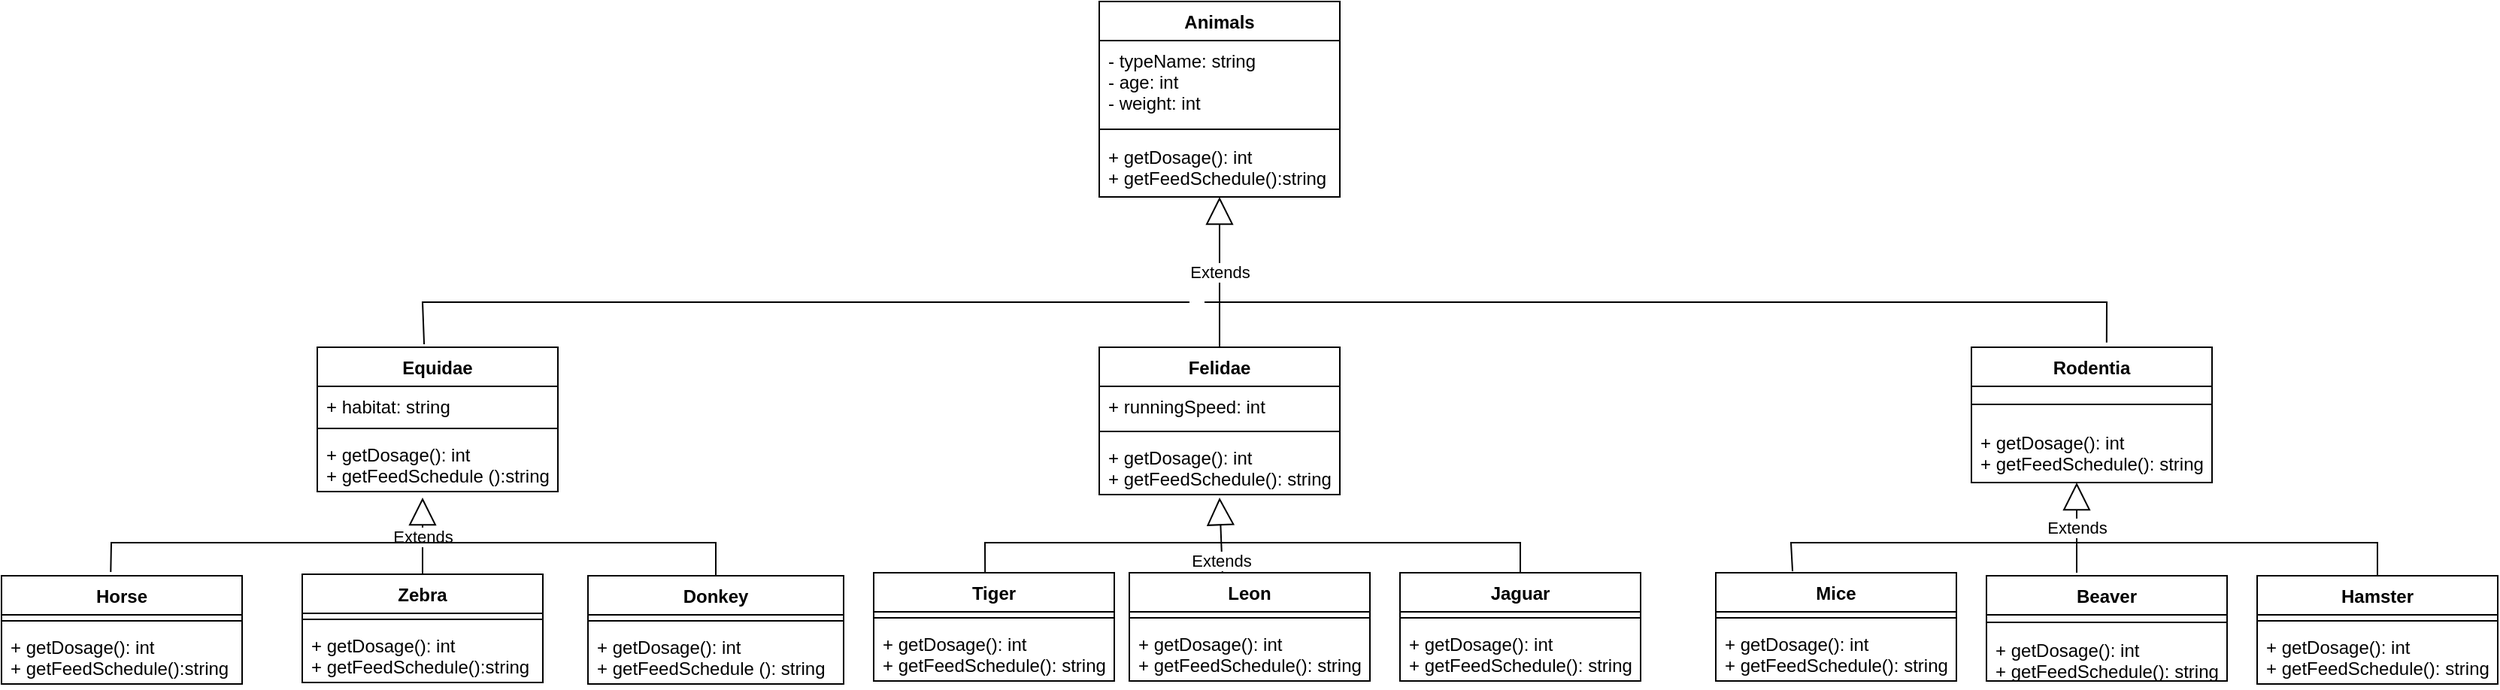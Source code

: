 <mxfile version="20.4.1" type="device"><diagram id="j4Zmi1jxyydBBwb7Nm_F" name="Sayfa -1"><mxGraphModel dx="1848" dy="482" grid="1" gridSize="10" guides="1" tooltips="1" connect="1" arrows="1" fold="1" page="1" pageScale="1" pageWidth="980" pageHeight="1390" math="0" shadow="0"><root><mxCell id="0"/><mxCell id="1" parent="0"/><mxCell id="sgcRxf2jprN2PdBg1iq7-10" value="Animals" style="swimlane;fontStyle=1;align=center;verticalAlign=top;childLayout=stackLayout;horizontal=1;startSize=26;horizontalStack=0;resizeParent=1;resizeParentMax=0;resizeLast=0;collapsible=1;marginBottom=0;" vertex="1" parent="1"><mxGeometry x="380" width="160" height="130" as="geometry"/></mxCell><mxCell id="sgcRxf2jprN2PdBg1iq7-11" value="- typeName: string&#10;- age: int&#10;- weight: int&#10;" style="text;strokeColor=none;fillColor=none;align=left;verticalAlign=top;spacingLeft=4;spacingRight=4;overflow=hidden;rotatable=0;points=[[0,0.5],[1,0.5]];portConstraint=eastwest;" vertex="1" parent="sgcRxf2jprN2PdBg1iq7-10"><mxGeometry y="26" width="160" height="54" as="geometry"/></mxCell><mxCell id="sgcRxf2jprN2PdBg1iq7-12" value="" style="line;strokeWidth=1;fillColor=none;align=left;verticalAlign=middle;spacingTop=-1;spacingLeft=3;spacingRight=3;rotatable=0;labelPosition=right;points=[];portConstraint=eastwest;strokeColor=inherit;" vertex="1" parent="sgcRxf2jprN2PdBg1iq7-10"><mxGeometry y="80" width="160" height="10" as="geometry"/></mxCell><mxCell id="sgcRxf2jprN2PdBg1iq7-13" value="+ getDosage(): int&#10;+ getFeedSchedule():string" style="text;strokeColor=none;fillColor=none;align=left;verticalAlign=top;spacingLeft=4;spacingRight=4;overflow=hidden;rotatable=0;points=[[0,0.5],[1,0.5]];portConstraint=eastwest;" vertex="1" parent="sgcRxf2jprN2PdBg1iq7-10"><mxGeometry y="90" width="160" height="40" as="geometry"/></mxCell><mxCell id="sgcRxf2jprN2PdBg1iq7-14" value="Equidae" style="swimlane;fontStyle=1;align=center;verticalAlign=top;childLayout=stackLayout;horizontal=1;startSize=26;horizontalStack=0;resizeParent=1;resizeParentMax=0;resizeLast=0;collapsible=1;marginBottom=0;" vertex="1" parent="1"><mxGeometry x="-140" y="230" width="160" height="96" as="geometry"/></mxCell><mxCell id="sgcRxf2jprN2PdBg1iq7-15" value="+ habitat: string" style="text;strokeColor=none;fillColor=none;align=left;verticalAlign=top;spacingLeft=4;spacingRight=4;overflow=hidden;rotatable=0;points=[[0,0.5],[1,0.5]];portConstraint=eastwest;" vertex="1" parent="sgcRxf2jprN2PdBg1iq7-14"><mxGeometry y="26" width="160" height="24" as="geometry"/></mxCell><mxCell id="sgcRxf2jprN2PdBg1iq7-16" value="" style="line;strokeWidth=1;fillColor=none;align=left;verticalAlign=middle;spacingTop=-1;spacingLeft=3;spacingRight=3;rotatable=0;labelPosition=right;points=[];portConstraint=eastwest;strokeColor=inherit;" vertex="1" parent="sgcRxf2jprN2PdBg1iq7-14"><mxGeometry y="50" width="160" height="8" as="geometry"/></mxCell><mxCell id="sgcRxf2jprN2PdBg1iq7-80" value="+ getDosage(): int&#10;+ getFeedSchedule ():string" style="text;strokeColor=none;fillColor=none;align=left;verticalAlign=top;spacingLeft=4;spacingRight=4;overflow=hidden;rotatable=0;points=[[0,0.5],[1,0.5]];portConstraint=eastwest;" vertex="1" parent="sgcRxf2jprN2PdBg1iq7-14"><mxGeometry y="58" width="160" height="38" as="geometry"/></mxCell><mxCell id="sgcRxf2jprN2PdBg1iq7-18" value="Felidae" style="swimlane;fontStyle=1;align=center;verticalAlign=top;childLayout=stackLayout;horizontal=1;startSize=26;horizontalStack=0;resizeParent=1;resizeParentMax=0;resizeLast=0;collapsible=1;marginBottom=0;" vertex="1" parent="1"><mxGeometry x="380" y="230" width="160" height="98" as="geometry"/></mxCell><mxCell id="sgcRxf2jprN2PdBg1iq7-19" value="+ runningSpeed: int" style="text;strokeColor=none;fillColor=none;align=left;verticalAlign=top;spacingLeft=4;spacingRight=4;overflow=hidden;rotatable=0;points=[[0,0.5],[1,0.5]];portConstraint=eastwest;" vertex="1" parent="sgcRxf2jprN2PdBg1iq7-18"><mxGeometry y="26" width="160" height="26" as="geometry"/></mxCell><mxCell id="sgcRxf2jprN2PdBg1iq7-20" value="" style="line;strokeWidth=1;fillColor=none;align=left;verticalAlign=middle;spacingTop=-1;spacingLeft=3;spacingRight=3;rotatable=0;labelPosition=right;points=[];portConstraint=eastwest;strokeColor=inherit;" vertex="1" parent="sgcRxf2jprN2PdBg1iq7-18"><mxGeometry y="52" width="160" height="8" as="geometry"/></mxCell><mxCell id="sgcRxf2jprN2PdBg1iq7-81" value="+ getDosage(): int&#10;+ getFeedSchedule(): string" style="text;strokeColor=none;fillColor=none;align=left;verticalAlign=top;spacingLeft=4;spacingRight=4;overflow=hidden;rotatable=0;points=[[0,0.5],[1,0.5]];portConstraint=eastwest;" vertex="1" parent="sgcRxf2jprN2PdBg1iq7-18"><mxGeometry y="60" width="160" height="38" as="geometry"/></mxCell><mxCell id="sgcRxf2jprN2PdBg1iq7-22" value="Rodentia" style="swimlane;fontStyle=1;align=center;verticalAlign=top;childLayout=stackLayout;horizontal=1;startSize=26;horizontalStack=0;resizeParent=1;resizeParentMax=0;resizeLast=0;collapsible=1;marginBottom=0;" vertex="1" parent="1"><mxGeometry x="960" y="230" width="160" height="90" as="geometry"/></mxCell><mxCell id="sgcRxf2jprN2PdBg1iq7-24" value="" style="line;strokeWidth=1;fillColor=none;align=left;verticalAlign=middle;spacingTop=-1;spacingLeft=3;spacingRight=3;rotatable=0;labelPosition=right;points=[];portConstraint=eastwest;strokeColor=inherit;" vertex="1" parent="sgcRxf2jprN2PdBg1iq7-22"><mxGeometry y="26" width="160" height="24" as="geometry"/></mxCell><mxCell id="sgcRxf2jprN2PdBg1iq7-83" value="+ getDosage(): int&#10;+ getFeedSchedule(): string " style="text;strokeColor=none;fillColor=none;align=left;verticalAlign=top;spacingLeft=4;spacingRight=4;overflow=hidden;rotatable=0;points=[[0,0.5],[1,0.5]];portConstraint=eastwest;" vertex="1" parent="sgcRxf2jprN2PdBg1iq7-22"><mxGeometry y="50" width="160" height="40" as="geometry"/></mxCell><mxCell id="sgcRxf2jprN2PdBg1iq7-26" value="Horse" style="swimlane;fontStyle=1;align=center;verticalAlign=top;childLayout=stackLayout;horizontal=1;startSize=26;horizontalStack=0;resizeParent=1;resizeParentMax=0;resizeLast=0;collapsible=1;marginBottom=0;" vertex="1" parent="1"><mxGeometry x="-350" y="382" width="160" height="72" as="geometry"/></mxCell><mxCell id="sgcRxf2jprN2PdBg1iq7-28" value="" style="line;strokeWidth=1;fillColor=none;align=left;verticalAlign=middle;spacingTop=-1;spacingLeft=3;spacingRight=3;rotatable=0;labelPosition=right;points=[];portConstraint=eastwest;strokeColor=inherit;" vertex="1" parent="sgcRxf2jprN2PdBg1iq7-26"><mxGeometry y="26" width="160" height="8" as="geometry"/></mxCell><mxCell id="sgcRxf2jprN2PdBg1iq7-84" value="+ getDosage(): int&#10;+ getFeedSchedule():string&#10;" style="text;strokeColor=none;fillColor=none;align=left;verticalAlign=top;spacingLeft=4;spacingRight=4;overflow=hidden;rotatable=0;points=[[0,0.5],[1,0.5]];portConstraint=eastwest;" vertex="1" parent="sgcRxf2jprN2PdBg1iq7-26"><mxGeometry y="34" width="160" height="38" as="geometry"/></mxCell><mxCell id="sgcRxf2jprN2PdBg1iq7-30" value="Zebra" style="swimlane;fontStyle=1;align=center;verticalAlign=top;childLayout=stackLayout;horizontal=1;startSize=26;horizontalStack=0;resizeParent=1;resizeParentMax=0;resizeLast=0;collapsible=1;marginBottom=0;" vertex="1" parent="1"><mxGeometry x="-150" y="381" width="160" height="72" as="geometry"/></mxCell><mxCell id="sgcRxf2jprN2PdBg1iq7-32" value="" style="line;strokeWidth=1;fillColor=none;align=left;verticalAlign=middle;spacingTop=-1;spacingLeft=3;spacingRight=3;rotatable=0;labelPosition=right;points=[];portConstraint=eastwest;strokeColor=inherit;" vertex="1" parent="sgcRxf2jprN2PdBg1iq7-30"><mxGeometry y="26" width="160" height="8" as="geometry"/></mxCell><mxCell id="sgcRxf2jprN2PdBg1iq7-85" value="+ getDosage(): int&#10;+ getFeedSchedule():string " style="text;strokeColor=none;fillColor=none;align=left;verticalAlign=top;spacingLeft=4;spacingRight=4;overflow=hidden;rotatable=0;points=[[0,0.5],[1,0.5]];portConstraint=eastwest;" vertex="1" parent="sgcRxf2jprN2PdBg1iq7-30"><mxGeometry y="34" width="160" height="38" as="geometry"/></mxCell><mxCell id="sgcRxf2jprN2PdBg1iq7-34" value="Donkey" style="swimlane;fontStyle=1;align=center;verticalAlign=top;childLayout=stackLayout;horizontal=1;startSize=26;horizontalStack=0;resizeParent=1;resizeParentMax=0;resizeLast=0;collapsible=1;marginBottom=0;" vertex="1" parent="1"><mxGeometry x="40" y="382" width="170" height="72" as="geometry"/></mxCell><mxCell id="sgcRxf2jprN2PdBg1iq7-36" value="" style="line;strokeWidth=1;fillColor=none;align=left;verticalAlign=middle;spacingTop=-1;spacingLeft=3;spacingRight=3;rotatable=0;labelPosition=right;points=[];portConstraint=eastwest;strokeColor=inherit;" vertex="1" parent="sgcRxf2jprN2PdBg1iq7-34"><mxGeometry y="26" width="170" height="8" as="geometry"/></mxCell><mxCell id="sgcRxf2jprN2PdBg1iq7-86" value="+ getDosage(): int&#10;+ getFeedSchedule (): string" style="text;strokeColor=none;fillColor=none;align=left;verticalAlign=top;spacingLeft=4;spacingRight=4;overflow=hidden;rotatable=0;points=[[0,0.5],[1,0.5]];portConstraint=eastwest;" vertex="1" parent="sgcRxf2jprN2PdBg1iq7-34"><mxGeometry y="34" width="170" height="38" as="geometry"/></mxCell><mxCell id="sgcRxf2jprN2PdBg1iq7-39" value="Tiger" style="swimlane;fontStyle=1;align=center;verticalAlign=top;childLayout=stackLayout;horizontal=1;startSize=26;horizontalStack=0;resizeParent=1;resizeParentMax=0;resizeLast=0;collapsible=1;marginBottom=0;" vertex="1" parent="1"><mxGeometry x="230" y="380" width="160" height="72" as="geometry"/></mxCell><mxCell id="sgcRxf2jprN2PdBg1iq7-41" value="" style="line;strokeWidth=1;fillColor=none;align=left;verticalAlign=middle;spacingTop=-1;spacingLeft=3;spacingRight=3;rotatable=0;labelPosition=right;points=[];portConstraint=eastwest;strokeColor=inherit;" vertex="1" parent="sgcRxf2jprN2PdBg1iq7-39"><mxGeometry y="26" width="160" height="8" as="geometry"/></mxCell><mxCell id="sgcRxf2jprN2PdBg1iq7-87" value="+ getDosage(): int&#10;+ getFeedSchedule(): string" style="text;strokeColor=none;fillColor=none;align=left;verticalAlign=top;spacingLeft=4;spacingRight=4;overflow=hidden;rotatable=0;points=[[0,0.5],[1,0.5]];portConstraint=eastwest;" vertex="1" parent="sgcRxf2jprN2PdBg1iq7-39"><mxGeometry y="34" width="160" height="38" as="geometry"/></mxCell><mxCell id="sgcRxf2jprN2PdBg1iq7-43" value="Leon" style="swimlane;fontStyle=1;align=center;verticalAlign=top;childLayout=stackLayout;horizontal=1;startSize=26;horizontalStack=0;resizeParent=1;resizeParentMax=0;resizeLast=0;collapsible=1;marginBottom=0;" vertex="1" parent="1"><mxGeometry x="400" y="380" width="160" height="72" as="geometry"/></mxCell><mxCell id="sgcRxf2jprN2PdBg1iq7-45" value="" style="line;strokeWidth=1;fillColor=none;align=left;verticalAlign=middle;spacingTop=-1;spacingLeft=3;spacingRight=3;rotatable=0;labelPosition=right;points=[];portConstraint=eastwest;strokeColor=inherit;" vertex="1" parent="sgcRxf2jprN2PdBg1iq7-43"><mxGeometry y="26" width="160" height="8" as="geometry"/></mxCell><mxCell id="sgcRxf2jprN2PdBg1iq7-88" value="+ getDosage(): int&#10;+ getFeedSchedule(): string " style="text;strokeColor=none;fillColor=none;align=left;verticalAlign=top;spacingLeft=4;spacingRight=4;overflow=hidden;rotatable=0;points=[[0,0.5],[1,0.5]];portConstraint=eastwest;" vertex="1" parent="sgcRxf2jprN2PdBg1iq7-43"><mxGeometry y="34" width="160" height="38" as="geometry"/></mxCell><mxCell id="sgcRxf2jprN2PdBg1iq7-47" value="Jaguar" style="swimlane;fontStyle=1;align=center;verticalAlign=top;childLayout=stackLayout;horizontal=1;startSize=26;horizontalStack=0;resizeParent=1;resizeParentMax=0;resizeLast=0;collapsible=1;marginBottom=0;" vertex="1" parent="1"><mxGeometry x="580" y="380" width="160" height="72" as="geometry"/></mxCell><mxCell id="sgcRxf2jprN2PdBg1iq7-49" value="" style="line;strokeWidth=1;fillColor=none;align=left;verticalAlign=middle;spacingTop=-1;spacingLeft=3;spacingRight=3;rotatable=0;labelPosition=right;points=[];portConstraint=eastwest;strokeColor=inherit;" vertex="1" parent="sgcRxf2jprN2PdBg1iq7-47"><mxGeometry y="26" width="160" height="8" as="geometry"/></mxCell><mxCell id="sgcRxf2jprN2PdBg1iq7-89" value="+ getDosage(): int&#10;+ getFeedSchedule(): string" style="text;strokeColor=none;fillColor=none;align=left;verticalAlign=top;spacingLeft=4;spacingRight=4;overflow=hidden;rotatable=0;points=[[0,0.5],[1,0.5]];portConstraint=eastwest;" vertex="1" parent="sgcRxf2jprN2PdBg1iq7-47"><mxGeometry y="34" width="160" height="38" as="geometry"/></mxCell><mxCell id="sgcRxf2jprN2PdBg1iq7-51" value="Mice" style="swimlane;fontStyle=1;align=center;verticalAlign=top;childLayout=stackLayout;horizontal=1;startSize=26;horizontalStack=0;resizeParent=1;resizeParentMax=0;resizeLast=0;collapsible=1;marginBottom=0;" vertex="1" parent="1"><mxGeometry x="790" y="380" width="160" height="72" as="geometry"/></mxCell><mxCell id="sgcRxf2jprN2PdBg1iq7-53" value="" style="line;strokeWidth=1;fillColor=none;align=left;verticalAlign=middle;spacingTop=-1;spacingLeft=3;spacingRight=3;rotatable=0;labelPosition=right;points=[];portConstraint=eastwest;strokeColor=inherit;" vertex="1" parent="sgcRxf2jprN2PdBg1iq7-51"><mxGeometry y="26" width="160" height="8" as="geometry"/></mxCell><mxCell id="sgcRxf2jprN2PdBg1iq7-90" value="+ getDosage(): int&#10;+ getFeedSchedule(): string " style="text;strokeColor=none;fillColor=none;align=left;verticalAlign=top;spacingLeft=4;spacingRight=4;overflow=hidden;rotatable=0;points=[[0,0.5],[1,0.5]];portConstraint=eastwest;" vertex="1" parent="sgcRxf2jprN2PdBg1iq7-51"><mxGeometry y="34" width="160" height="38" as="geometry"/></mxCell><mxCell id="sgcRxf2jprN2PdBg1iq7-55" value="Beaver" style="swimlane;fontStyle=1;align=center;verticalAlign=top;childLayout=stackLayout;horizontal=1;startSize=26;horizontalStack=0;resizeParent=1;resizeParentMax=0;resizeLast=0;collapsible=1;marginBottom=0;" vertex="1" parent="1"><mxGeometry x="970" y="382" width="160" height="70" as="geometry"/></mxCell><mxCell id="sgcRxf2jprN2PdBg1iq7-57" value="" style="line;strokeWidth=1;fillColor=none;align=left;verticalAlign=middle;spacingTop=-1;spacingLeft=3;spacingRight=3;rotatable=0;labelPosition=right;points=[];portConstraint=eastwest;strokeColor=inherit;" vertex="1" parent="sgcRxf2jprN2PdBg1iq7-55"><mxGeometry y="26" width="160" height="10" as="geometry"/></mxCell><mxCell id="sgcRxf2jprN2PdBg1iq7-91" value="+ getDosage(): int&#10;+ getFeedSchedule(): string" style="text;strokeColor=none;fillColor=none;align=left;verticalAlign=top;spacingLeft=4;spacingRight=4;overflow=hidden;rotatable=0;points=[[0,0.5],[1,0.5]];portConstraint=eastwest;" vertex="1" parent="sgcRxf2jprN2PdBg1iq7-55"><mxGeometry y="36" width="160" height="34" as="geometry"/></mxCell><mxCell id="sgcRxf2jprN2PdBg1iq7-59" value="Hamster" style="swimlane;fontStyle=1;align=center;verticalAlign=top;childLayout=stackLayout;horizontal=1;startSize=26;horizontalStack=0;resizeParent=1;resizeParentMax=0;resizeLast=0;collapsible=1;marginBottom=0;" vertex="1" parent="1"><mxGeometry x="1150" y="382" width="160" height="72" as="geometry"/></mxCell><mxCell id="sgcRxf2jprN2PdBg1iq7-61" value="" style="line;strokeWidth=1;fillColor=none;align=left;verticalAlign=middle;spacingTop=-1;spacingLeft=3;spacingRight=3;rotatable=0;labelPosition=right;points=[];portConstraint=eastwest;strokeColor=inherit;" vertex="1" parent="sgcRxf2jprN2PdBg1iq7-59"><mxGeometry y="26" width="160" height="8" as="geometry"/></mxCell><mxCell id="sgcRxf2jprN2PdBg1iq7-92" value="+ getDosage(): int&#10;+ getFeedSchedule(): string" style="text;strokeColor=none;fillColor=none;align=left;verticalAlign=top;spacingLeft=4;spacingRight=4;overflow=hidden;rotatable=0;points=[[0,0.5],[1,0.5]];portConstraint=eastwest;" vertex="1" parent="sgcRxf2jprN2PdBg1iq7-59"><mxGeometry y="34" width="160" height="38" as="geometry"/></mxCell><mxCell id="sgcRxf2jprN2PdBg1iq7-63" value="Extends" style="endArrow=block;endSize=16;endFill=0;html=1;rounded=0;exitX=0.5;exitY=0;exitDx=0;exitDy=0;" edge="1" parent="1" source="sgcRxf2jprN2PdBg1iq7-18"><mxGeometry width="160" relative="1" as="geometry"><mxPoint x="40" y="380" as="sourcePoint"/><mxPoint x="460" y="130" as="targetPoint"/></mxGeometry></mxCell><mxCell id="sgcRxf2jprN2PdBg1iq7-66" value="" style="endArrow=none;html=1;rounded=0;exitX=0.444;exitY=-0.021;exitDx=0;exitDy=0;exitPerimeter=0;" edge="1" parent="1" source="sgcRxf2jprN2PdBg1iq7-14"><mxGeometry width="50" height="50" relative="1" as="geometry"><mxPoint x="-36" y="230" as="sourcePoint"/><mxPoint x="440" y="200" as="targetPoint"/><Array as="points"><mxPoint x="-70" y="200"/><mxPoint x="-20" y="200"/><mxPoint x="10" y="200"/><mxPoint x="80" y="200"/><mxPoint x="200" y="200"/></Array></mxGeometry></mxCell><mxCell id="sgcRxf2jprN2PdBg1iq7-67" value="" style="endArrow=none;html=1;rounded=0;entryX=0.562;entryY=-0.035;entryDx=0;entryDy=0;entryPerimeter=0;" edge="1" parent="1" target="sgcRxf2jprN2PdBg1iq7-22"><mxGeometry width="50" height="50" relative="1" as="geometry"><mxPoint x="450" y="200" as="sourcePoint"/><mxPoint x="570" y="280" as="targetPoint"/><Array as="points"><mxPoint x="700" y="200"/><mxPoint x="820" y="200"/><mxPoint x="880" y="200"/><mxPoint x="920" y="200"/><mxPoint x="930" y="200"/><mxPoint x="1050" y="200"/></Array></mxGeometry></mxCell><mxCell id="sgcRxf2jprN2PdBg1iq7-68" value="Extends" style="endArrow=block;endSize=16;endFill=0;html=1;rounded=0;exitX=0.5;exitY=0;exitDx=0;exitDy=0;" edge="1" parent="1" source="sgcRxf2jprN2PdBg1iq7-30"><mxGeometry width="160" relative="1" as="geometry"><mxPoint x="-30" y="380" as="sourcePoint"/><mxPoint x="-70" y="330" as="targetPoint"/></mxGeometry></mxCell><mxCell id="sgcRxf2jprN2PdBg1iq7-69" value="" style="endArrow=none;html=1;rounded=0;exitX=0.454;exitY=-0.035;exitDx=0;exitDy=0;exitPerimeter=0;" edge="1" parent="1" source="sgcRxf2jprN2PdBg1iq7-26"><mxGeometry width="50" height="50" relative="1" as="geometry"><mxPoint x="20" y="330" as="sourcePoint"/><mxPoint x="-20" y="360" as="targetPoint"/><Array as="points"><mxPoint x="-277" y="360"/><mxPoint x="-160" y="360"/><mxPoint x="-110" y="360"/></Array></mxGeometry></mxCell><mxCell id="sgcRxf2jprN2PdBg1iq7-70" value="" style="endArrow=none;html=1;rounded=0;entryX=0.5;entryY=0;entryDx=0;entryDy=0;" edge="1" parent="1" target="sgcRxf2jprN2PdBg1iq7-34"><mxGeometry width="50" height="50" relative="1" as="geometry"><mxPoint x="-20" y="360" as="sourcePoint"/><mxPoint x="70" y="280" as="targetPoint"/><Array as="points"><mxPoint x="60" y="360"/><mxPoint x="100" y="360"/><mxPoint x="125" y="360"/></Array></mxGeometry></mxCell><mxCell id="sgcRxf2jprN2PdBg1iq7-72" value="Extends" style="endArrow=block;endSize=16;endFill=0;html=1;rounded=0;exitX=0.387;exitY=0;exitDx=0;exitDy=0;exitPerimeter=0;" edge="1" parent="1" source="sgcRxf2jprN2PdBg1iq7-43"><mxGeometry x="-0.689" y="1" width="160" relative="1" as="geometry"><mxPoint x="340" y="310" as="sourcePoint"/><mxPoint x="460" y="330" as="targetPoint"/><mxPoint as="offset"/></mxGeometry></mxCell><mxCell id="sgcRxf2jprN2PdBg1iq7-73" value="" style="endArrow=none;html=1;rounded=0;exitX=0.463;exitY=0;exitDx=0;exitDy=0;exitPerimeter=0;" edge="1" parent="1" source="sgcRxf2jprN2PdBg1iq7-39"><mxGeometry width="50" height="50" relative="1" as="geometry"><mxPoint x="300" y="330" as="sourcePoint"/><mxPoint x="450" y="360" as="targetPoint"/><Array as="points"><mxPoint x="304" y="360"/><mxPoint x="340" y="360"/><mxPoint x="380" y="360"/></Array></mxGeometry></mxCell><mxCell id="sgcRxf2jprN2PdBg1iq7-74" value="" style="endArrow=none;html=1;rounded=0;exitX=0.5;exitY=0;exitDx=0;exitDy=0;" edge="1" parent="1" source="sgcRxf2jprN2PdBg1iq7-47"><mxGeometry width="50" height="50" relative="1" as="geometry"><mxPoint x="300" y="330" as="sourcePoint"/><mxPoint x="450" y="360" as="targetPoint"/><Array as="points"><mxPoint x="660" y="360"/><mxPoint x="570" y="360"/><mxPoint x="530" y="360"/></Array></mxGeometry></mxCell><mxCell id="sgcRxf2jprN2PdBg1iq7-75" value="Extends" style="endArrow=block;endSize=16;endFill=0;html=1;rounded=0;" edge="1" parent="1"><mxGeometry width="160" relative="1" as="geometry"><mxPoint x="1030" y="380" as="sourcePoint"/><mxPoint x="1030" y="320" as="targetPoint"/><mxPoint as="offset"/></mxGeometry></mxCell><mxCell id="sgcRxf2jprN2PdBg1iq7-77" value="" style="endArrow=none;html=1;rounded=0;exitX=0.5;exitY=0;exitDx=0;exitDy=0;" edge="1" parent="1" source="sgcRxf2jprN2PdBg1iq7-59"><mxGeometry width="50" height="50" relative="1" as="geometry"><mxPoint x="1010" y="350" as="sourcePoint"/><mxPoint x="940" y="360" as="targetPoint"/><Array as="points"><mxPoint x="1230" y="360"/><mxPoint x="1060" y="360"/><mxPoint x="1010" y="360"/><mxPoint x="975" y="360"/></Array></mxGeometry></mxCell><mxCell id="sgcRxf2jprN2PdBg1iq7-78" value="" style="endArrow=none;html=1;rounded=0;exitX=0.319;exitY=-0.014;exitDx=0;exitDy=0;exitPerimeter=0;" edge="1" parent="1" source="sgcRxf2jprN2PdBg1iq7-51"><mxGeometry width="50" height="50" relative="1" as="geometry"><mxPoint x="760" y="340" as="sourcePoint"/><mxPoint x="940" y="360" as="targetPoint"/><Array as="points"><mxPoint x="840" y="360"/><mxPoint x="900" y="360"/></Array></mxGeometry></mxCell></root></mxGraphModel></diagram></mxfile>